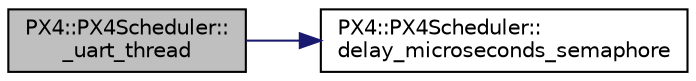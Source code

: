 digraph "PX4::PX4Scheduler::_uart_thread"
{
 // INTERACTIVE_SVG=YES
  edge [fontname="Helvetica",fontsize="10",labelfontname="Helvetica",labelfontsize="10"];
  node [fontname="Helvetica",fontsize="10",shape=record];
  rankdir="LR";
  Node1 [label="PX4::PX4Scheduler::\l_uart_thread",height=0.2,width=0.4,color="black", fillcolor="grey75", style="filled", fontcolor="black"];
  Node1 -> Node2 [color="midnightblue",fontsize="10",style="solid",fontname="Helvetica"];
  Node2 [label="PX4::PX4Scheduler::\ldelay_microseconds_semaphore",height=0.2,width=0.4,color="black", fillcolor="white", style="filled",URL="$classPX4_1_1PX4Scheduler.html#a8d7101f4a778832002c949fe32c99000"];
}
